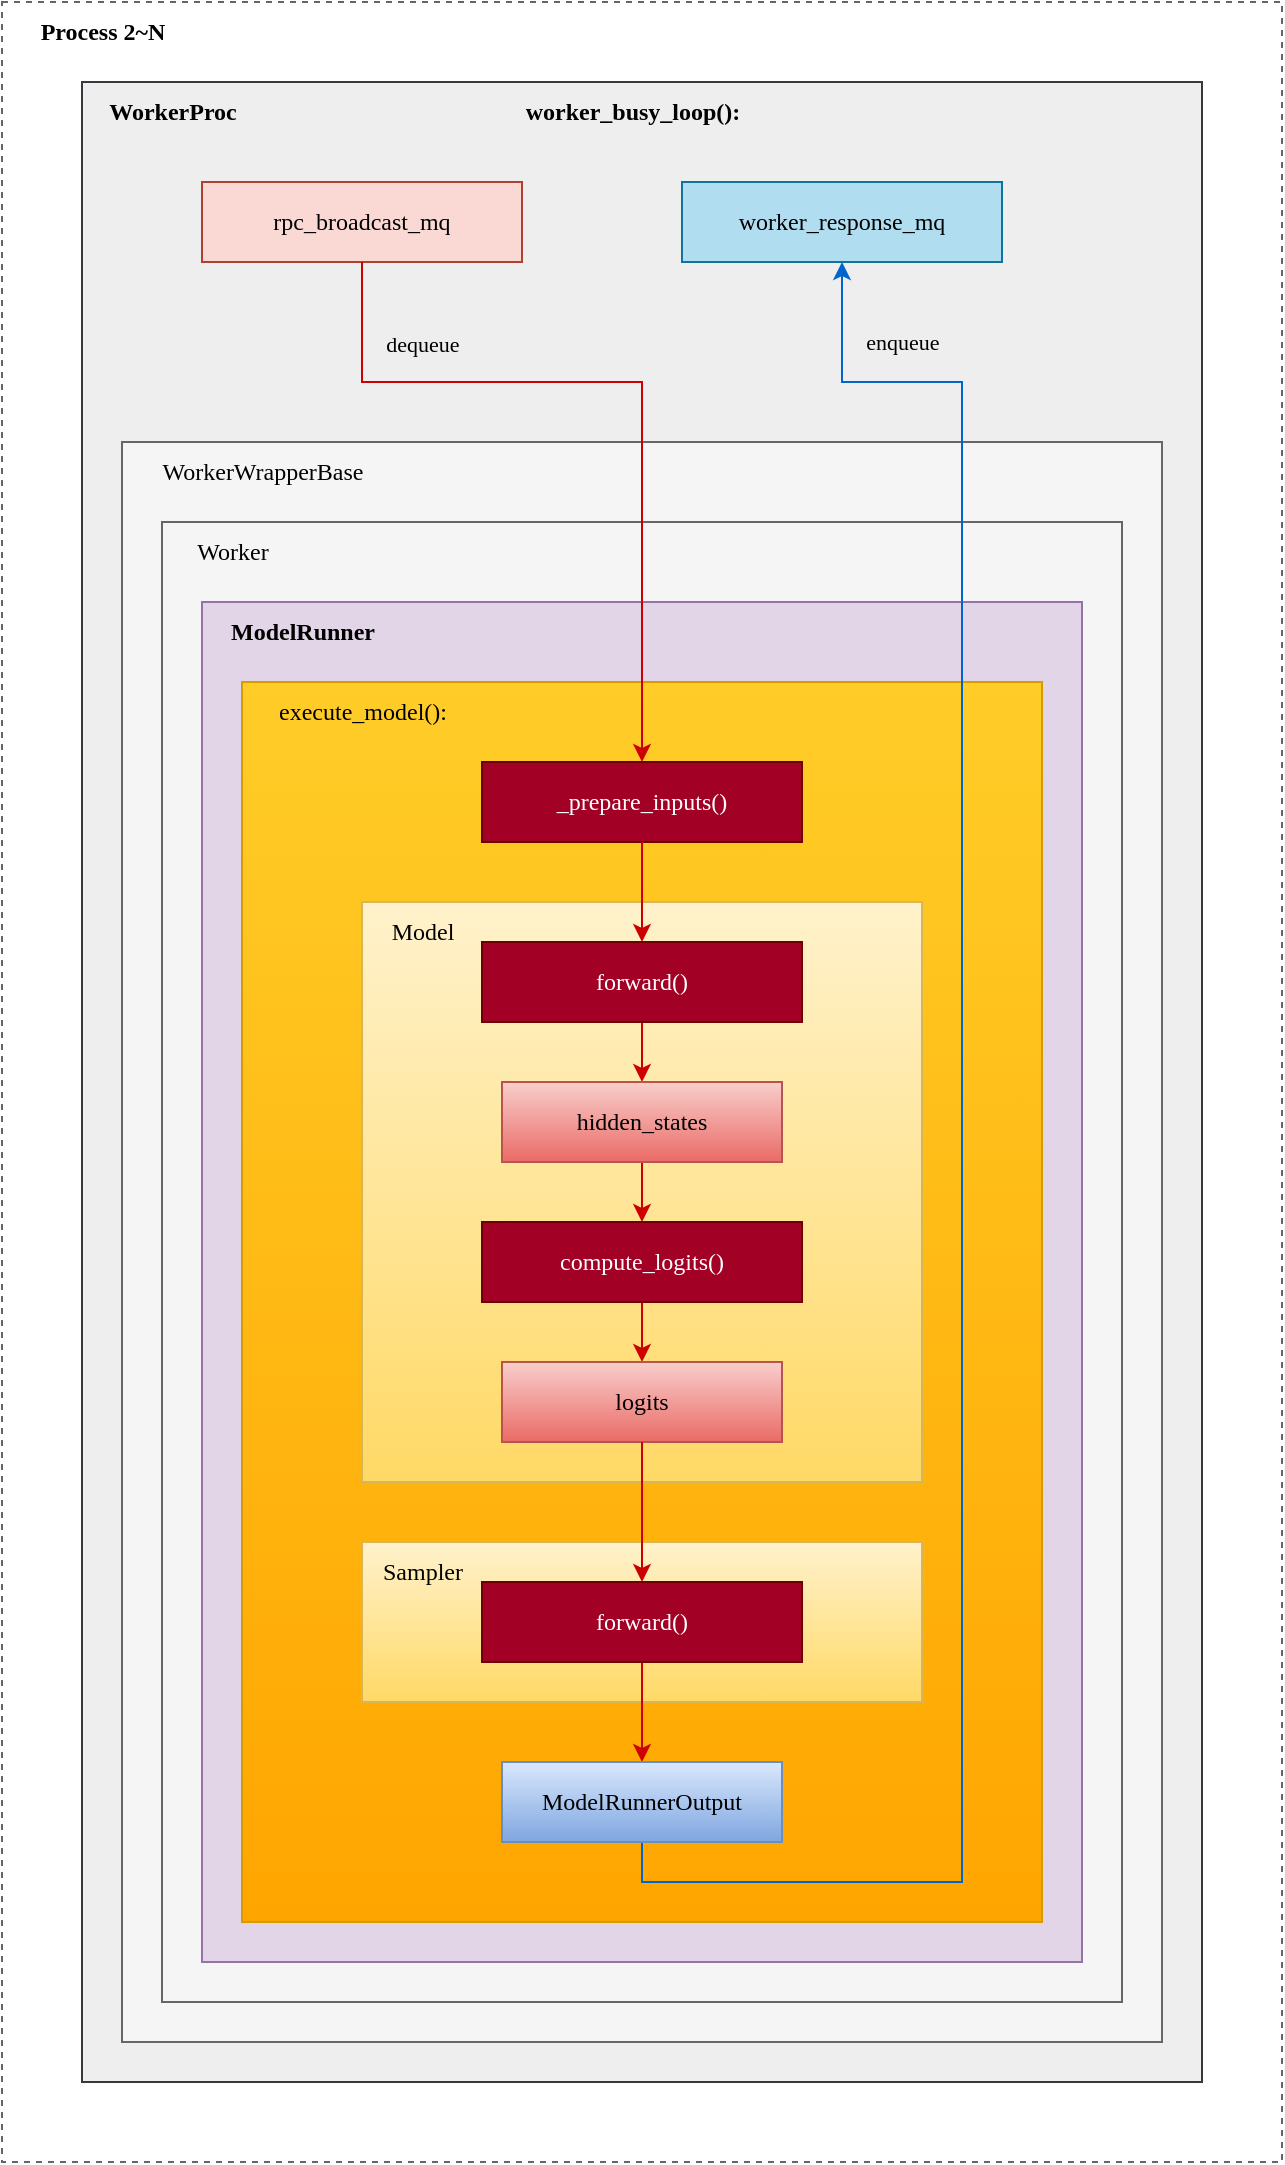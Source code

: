 <mxfile version="26.2.2">
  <diagram name="第 1 页" id="3zil4xG0uViYqBmfMzGI">
    <mxGraphModel dx="2593" dy="-863" grid="0" gridSize="10" guides="1" tooltips="1" connect="1" arrows="1" fold="1" page="0" pageScale="1" pageWidth="827" pageHeight="1169" background="#ffffff" math="0" shadow="0">
      <root>
        <mxCell id="0" />
        <mxCell id="1" parent="0" />
        <mxCell id="LIy3COJy61-hEHOoki2R-125" value="" style="rounded=0;whiteSpace=wrap;html=1;fillColor=none;dashed=1;strokeColor=#666666;" parent="1" vertex="1">
          <mxGeometry x="200" y="2590" width="640" height="1080" as="geometry" />
        </mxCell>
        <mxCell id="LIy3COJy61-hEHOoki2R-83" value="" style="rounded=0;whiteSpace=wrap;html=1;fillColor=#eeeeee;strokeColor=#36393d;" parent="1" vertex="1">
          <mxGeometry x="240" y="2630" width="560" height="1000" as="geometry" />
        </mxCell>
        <mxCell id="LIy3COJy61-hEHOoki2R-84" value="&lt;font face=&quot;Comic Sans MS&quot;&gt;&lt;b&gt;WorkerProc&lt;/b&gt;&lt;/font&gt;" style="text;html=1;align=center;verticalAlign=middle;resizable=0;points=[];autosize=1;strokeColor=none;fillColor=none;" parent="1" vertex="1">
          <mxGeometry x="240" y="2630" width="90" height="30" as="geometry" />
        </mxCell>
        <mxCell id="LIy3COJy61-hEHOoki2R-85" value="" style="rounded=0;whiteSpace=wrap;html=1;fillColor=#f5f5f5;strokeColor=#666666;fontColor=#333333;" parent="1" vertex="1">
          <mxGeometry x="260" y="2810" width="520" height="800" as="geometry" />
        </mxCell>
        <mxCell id="LIy3COJy61-hEHOoki2R-86" value="&lt;font face=&quot;Comic Sans MS&quot;&gt;WorkerWrapperBase&lt;/font&gt;" style="text;html=1;align=center;verticalAlign=middle;resizable=0;points=[];autosize=1;strokeColor=none;fillColor=none;" parent="1" vertex="1">
          <mxGeometry x="260" y="2810" width="140" height="30" as="geometry" />
        </mxCell>
        <mxCell id="LIy3COJy61-hEHOoki2R-87" value="&lt;font face=&quot;Comic Sans MS&quot;&gt;rpc_broadcast_mq&lt;/font&gt;" style="rounded=0;whiteSpace=wrap;html=1;fillColor=#fad9d5;strokeColor=#ae4132;" parent="1" vertex="1">
          <mxGeometry x="300" y="2680" width="160" height="40" as="geometry" />
        </mxCell>
        <mxCell id="LIy3COJy61-hEHOoki2R-90" value="&lt;font face=&quot;Comic Sans MS&quot;&gt;worker_response_mq&lt;/font&gt;" style="rounded=0;whiteSpace=wrap;html=1;fillColor=#b1ddf0;strokeColor=#10739e;" parent="1" vertex="1">
          <mxGeometry x="540" y="2680" width="160" height="40" as="geometry" />
        </mxCell>
        <mxCell id="LIy3COJy61-hEHOoki2R-94" value="" style="rounded=0;whiteSpace=wrap;html=1;fillColor=#f5f5f5;strokeColor=#666666;fontColor=#333333;" parent="1" vertex="1">
          <mxGeometry x="280" y="2850" width="480" height="740" as="geometry" />
        </mxCell>
        <mxCell id="LIy3COJy61-hEHOoki2R-95" value="&lt;font face=&quot;Comic Sans MS&quot;&gt;Worker&lt;/font&gt;" style="text;html=1;align=center;verticalAlign=middle;resizable=0;points=[];autosize=1;strokeColor=none;fillColor=none;" parent="1" vertex="1">
          <mxGeometry x="280" y="2850" width="70" height="30" as="geometry" />
        </mxCell>
        <mxCell id="LIy3COJy61-hEHOoki2R-96" value="" style="rounded=0;whiteSpace=wrap;html=1;fillColor=#e1d5e7;strokeColor=#9673a6;" parent="1" vertex="1">
          <mxGeometry x="300" y="2890" width="440" height="680" as="geometry" />
        </mxCell>
        <mxCell id="LIy3COJy61-hEHOoki2R-97" value="&lt;font face=&quot;Comic Sans MS&quot;&gt;&lt;b&gt;ModelRunner&lt;/b&gt;&lt;/font&gt;" style="text;html=1;align=center;verticalAlign=middle;resizable=0;points=[];autosize=1;strokeColor=none;fillColor=none;" parent="1" vertex="1">
          <mxGeometry x="300" y="2890" width="100" height="30" as="geometry" />
        </mxCell>
        <mxCell id="LIy3COJy61-hEHOoki2R-99" value="" style="rounded=0;whiteSpace=wrap;html=1;fillColor=#ffcd28;gradientColor=#ffa500;strokeColor=#d79b00;" parent="1" vertex="1">
          <mxGeometry x="320" y="2930" width="400" height="620" as="geometry" />
        </mxCell>
        <mxCell id="LIy3COJy61-hEHOoki2R-100" value="&lt;font face=&quot;Comic Sans MS&quot;&gt;execute_model():&lt;/font&gt;" style="text;html=1;align=center;verticalAlign=middle;resizable=0;points=[];autosize=1;strokeColor=none;fillColor=none;" parent="1" vertex="1">
          <mxGeometry x="320" y="2930" width="120" height="30" as="geometry" />
        </mxCell>
        <mxCell id="LIy3COJy61-hEHOoki2R-102" value="&lt;font face=&quot;Comic Sans MS&quot;&gt;_prepare_inputs()&lt;/font&gt;" style="rounded=0;whiteSpace=wrap;html=1;fillColor=#a20025;fontColor=#ffffff;strokeColor=#6F0000;" parent="1" vertex="1">
          <mxGeometry x="440" y="2970" width="160" height="40" as="geometry" />
        </mxCell>
        <mxCell id="LIy3COJy61-hEHOoki2R-103" value="" style="rounded=0;whiteSpace=wrap;html=1;fillColor=#fff2cc;strokeColor=#d6b656;gradientColor=#ffd966;" parent="1" vertex="1">
          <mxGeometry x="380" y="3040" width="280" height="290" as="geometry" />
        </mxCell>
        <mxCell id="LIy3COJy61-hEHOoki2R-104" value="&lt;font face=&quot;Comic Sans MS&quot;&gt;Model&lt;/font&gt;" style="text;html=1;align=center;verticalAlign=middle;resizable=0;points=[];autosize=1;strokeColor=none;fillColor=none;" parent="1" vertex="1">
          <mxGeometry x="380" y="3040" width="60" height="30" as="geometry" />
        </mxCell>
        <mxCell id="LIy3COJy61-hEHOoki2R-115" style="edgeStyle=orthogonalEdgeStyle;rounded=0;orthogonalLoop=1;jettySize=auto;html=1;exitX=0.5;exitY=1;exitDx=0;exitDy=0;entryX=0.5;entryY=0;entryDx=0;entryDy=0;strokeColor=#CC0000;" parent="1" source="LIy3COJy61-hEHOoki2R-105" target="LIy3COJy61-hEHOoki2R-106" edge="1">
          <mxGeometry relative="1" as="geometry" />
        </mxCell>
        <mxCell id="LIy3COJy61-hEHOoki2R-105" value="&lt;font face=&quot;Comic Sans MS&quot;&gt;forward()&lt;/font&gt;" style="rounded=0;whiteSpace=wrap;html=1;fillColor=#a20025;fontColor=#ffffff;strokeColor=#6F0000;" parent="1" vertex="1">
          <mxGeometry x="440" y="3060" width="160" height="40" as="geometry" />
        </mxCell>
        <mxCell id="LIy3COJy61-hEHOoki2R-116" style="edgeStyle=orthogonalEdgeStyle;rounded=0;orthogonalLoop=1;jettySize=auto;html=1;exitX=0.5;exitY=1;exitDx=0;exitDy=0;entryX=0.5;entryY=0;entryDx=0;entryDy=0;strokeColor=#CC0000;" parent="1" source="LIy3COJy61-hEHOoki2R-106" target="LIy3COJy61-hEHOoki2R-107" edge="1">
          <mxGeometry relative="1" as="geometry" />
        </mxCell>
        <mxCell id="LIy3COJy61-hEHOoki2R-106" value="&lt;font face=&quot;Comic Sans MS&quot;&gt;hidden_states&lt;/font&gt;" style="rounded=0;whiteSpace=wrap;html=1;fillColor=#f8cecc;gradientColor=#ea6b66;strokeColor=#b85450;" parent="1" vertex="1">
          <mxGeometry x="450" y="3130" width="140" height="40" as="geometry" />
        </mxCell>
        <mxCell id="LIy3COJy61-hEHOoki2R-117" style="edgeStyle=orthogonalEdgeStyle;rounded=0;orthogonalLoop=1;jettySize=auto;html=1;exitX=0.5;exitY=1;exitDx=0;exitDy=0;entryX=0.5;entryY=0;entryDx=0;entryDy=0;strokeColor=#CC0000;" parent="1" source="LIy3COJy61-hEHOoki2R-107" target="LIy3COJy61-hEHOoki2R-108" edge="1">
          <mxGeometry relative="1" as="geometry" />
        </mxCell>
        <mxCell id="LIy3COJy61-hEHOoki2R-107" value="&lt;font face=&quot;Comic Sans MS&quot;&gt;compute_logits()&lt;/font&gt;" style="rounded=0;whiteSpace=wrap;html=1;fillColor=#a20025;fontColor=#ffffff;strokeColor=#6F0000;" parent="1" vertex="1">
          <mxGeometry x="440" y="3200" width="160" height="40" as="geometry" />
        </mxCell>
        <mxCell id="LIy3COJy61-hEHOoki2R-108" value="&lt;font face=&quot;Comic Sans MS&quot;&gt;logits&lt;/font&gt;" style="rounded=0;whiteSpace=wrap;html=1;fillColor=#f8cecc;gradientColor=#ea6b66;strokeColor=#b85450;" parent="1" vertex="1">
          <mxGeometry x="450" y="3270" width="140" height="40" as="geometry" />
        </mxCell>
        <mxCell id="LIy3COJy61-hEHOoki2R-109" value="" style="rounded=0;whiteSpace=wrap;html=1;fillColor=#fff2cc;gradientColor=#ffd966;strokeColor=#d6b656;" parent="1" vertex="1">
          <mxGeometry x="380" y="3360" width="280" height="80" as="geometry" />
        </mxCell>
        <mxCell id="LIy3COJy61-hEHOoki2R-110" value="&lt;font face=&quot;Comic Sans MS&quot;&gt;Sampler&lt;/font&gt;" style="text;html=1;align=center;verticalAlign=middle;resizable=0;points=[];autosize=1;strokeColor=none;fillColor=none;" parent="1" vertex="1">
          <mxGeometry x="375" y="3360" width="70" height="30" as="geometry" />
        </mxCell>
        <mxCell id="LIy3COJy61-hEHOoki2R-119" style="edgeStyle=orthogonalEdgeStyle;rounded=0;orthogonalLoop=1;jettySize=auto;html=1;exitX=0.5;exitY=1;exitDx=0;exitDy=0;entryX=0.5;entryY=0;entryDx=0;entryDy=0;strokeColor=#CC0000;" parent="1" source="LIy3COJy61-hEHOoki2R-111" target="LIy3COJy61-hEHOoki2R-112" edge="1">
          <mxGeometry relative="1" as="geometry" />
        </mxCell>
        <mxCell id="LIy3COJy61-hEHOoki2R-111" value="&lt;font face=&quot;Comic Sans MS&quot;&gt;forward()&lt;/font&gt;" style="rounded=0;whiteSpace=wrap;html=1;fillColor=#a20025;fontColor=#ffffff;strokeColor=#6F0000;" parent="1" vertex="1">
          <mxGeometry x="440" y="3380" width="160" height="40" as="geometry" />
        </mxCell>
        <mxCell id="LIy3COJy61-hEHOoki2R-121" style="edgeStyle=orthogonalEdgeStyle;rounded=0;orthogonalLoop=1;jettySize=auto;html=1;exitX=0.5;exitY=1;exitDx=0;exitDy=0;entryX=0.5;entryY=1;entryDx=0;entryDy=0;strokeColor=#0066CC;" parent="1" source="LIy3COJy61-hEHOoki2R-112" target="LIy3COJy61-hEHOoki2R-90" edge="1">
          <mxGeometry relative="1" as="geometry">
            <Array as="points">
              <mxPoint x="520" y="3530" />
              <mxPoint x="680" y="3530" />
              <mxPoint x="680" y="2780" />
              <mxPoint x="620" y="2780" />
            </Array>
          </mxGeometry>
        </mxCell>
        <mxCell id="LIy3COJy61-hEHOoki2R-122" value="&lt;span style=&quot;font-family: &amp;quot;Comic Sans MS&amp;quot;;&quot;&gt;enqueue&lt;/span&gt;" style="edgeLabel;html=1;align=center;verticalAlign=middle;resizable=0;points=[];labelBackgroundColor=none;" parent="LIy3COJy61-hEHOoki2R-121" vertex="1" connectable="0">
          <mxGeometry x="0.934" relative="1" as="geometry">
            <mxPoint x="30" y="5" as="offset" />
          </mxGeometry>
        </mxCell>
        <mxCell id="LIy3COJy61-hEHOoki2R-112" value="&lt;font face=&quot;Comic Sans MS&quot;&gt;ModelRunnerOutput&lt;/font&gt;" style="rounded=0;whiteSpace=wrap;html=1;fillColor=#dae8fc;gradientColor=#7ea6e0;strokeColor=#6c8ebf;" parent="1" vertex="1">
          <mxGeometry x="450" y="3470" width="140" height="40" as="geometry" />
        </mxCell>
        <mxCell id="LIy3COJy61-hEHOoki2R-113" style="edgeStyle=orthogonalEdgeStyle;rounded=0;orthogonalLoop=1;jettySize=auto;html=1;exitX=0.5;exitY=1;exitDx=0;exitDy=0;entryX=0.5;entryY=0;entryDx=0;entryDy=0;strokeColor=#CC0000;" parent="1" source="LIy3COJy61-hEHOoki2R-87" target="LIy3COJy61-hEHOoki2R-102" edge="1">
          <mxGeometry relative="1" as="geometry">
            <Array as="points">
              <mxPoint x="380" y="2780" />
              <mxPoint x="520" y="2780" />
            </Array>
          </mxGeometry>
        </mxCell>
        <mxCell id="LIy3COJy61-hEHOoki2R-123" value="&lt;span style=&quot;font-family: &amp;quot;Comic Sans MS&amp;quot;;&quot;&gt;dequeue&lt;/span&gt;" style="edgeLabel;html=1;align=center;verticalAlign=middle;resizable=0;points=[];labelBackgroundColor=none;" parent="LIy3COJy61-hEHOoki2R-113" vertex="1" connectable="0">
          <mxGeometry x="-0.818" relative="1" as="geometry">
            <mxPoint x="30" y="5" as="offset" />
          </mxGeometry>
        </mxCell>
        <mxCell id="LIy3COJy61-hEHOoki2R-114" style="edgeStyle=orthogonalEdgeStyle;rounded=0;orthogonalLoop=1;jettySize=auto;html=1;exitX=0.5;exitY=1;exitDx=0;exitDy=0;entryX=0.5;entryY=0;entryDx=0;entryDy=0;strokeColor=#CC0000;" parent="1" source="LIy3COJy61-hEHOoki2R-102" target="LIy3COJy61-hEHOoki2R-105" edge="1">
          <mxGeometry relative="1" as="geometry" />
        </mxCell>
        <mxCell id="LIy3COJy61-hEHOoki2R-118" style="edgeStyle=orthogonalEdgeStyle;rounded=0;orthogonalLoop=1;jettySize=auto;html=1;exitX=0.5;exitY=1;exitDx=0;exitDy=0;strokeColor=#CC0000;" parent="1" source="LIy3COJy61-hEHOoki2R-108" target="LIy3COJy61-hEHOoki2R-111" edge="1">
          <mxGeometry relative="1" as="geometry" />
        </mxCell>
        <mxCell id="LIy3COJy61-hEHOoki2R-124" value="&lt;font face=&quot;Comic Sans MS&quot;&gt;&lt;b&gt;worker_busy_loop():&lt;/b&gt;&lt;/font&gt;" style="text;html=1;align=center;verticalAlign=middle;resizable=0;points=[];autosize=1;strokeColor=none;fillColor=none;" parent="1" vertex="1">
          <mxGeometry x="445" y="2630" width="140" height="30" as="geometry" />
        </mxCell>
        <mxCell id="LIy3COJy61-hEHOoki2R-184" value="&lt;font face=&quot;Comic Sans MS&quot;&gt;&lt;b&gt;Process 2~N&lt;/b&gt;&lt;/font&gt;" style="text;html=1;align=center;verticalAlign=middle;resizable=0;points=[];autosize=1;strokeColor=none;fillColor=none;" parent="1" vertex="1">
          <mxGeometry x="200" y="2590" width="100" height="30" as="geometry" />
        </mxCell>
      </root>
    </mxGraphModel>
  </diagram>
</mxfile>
